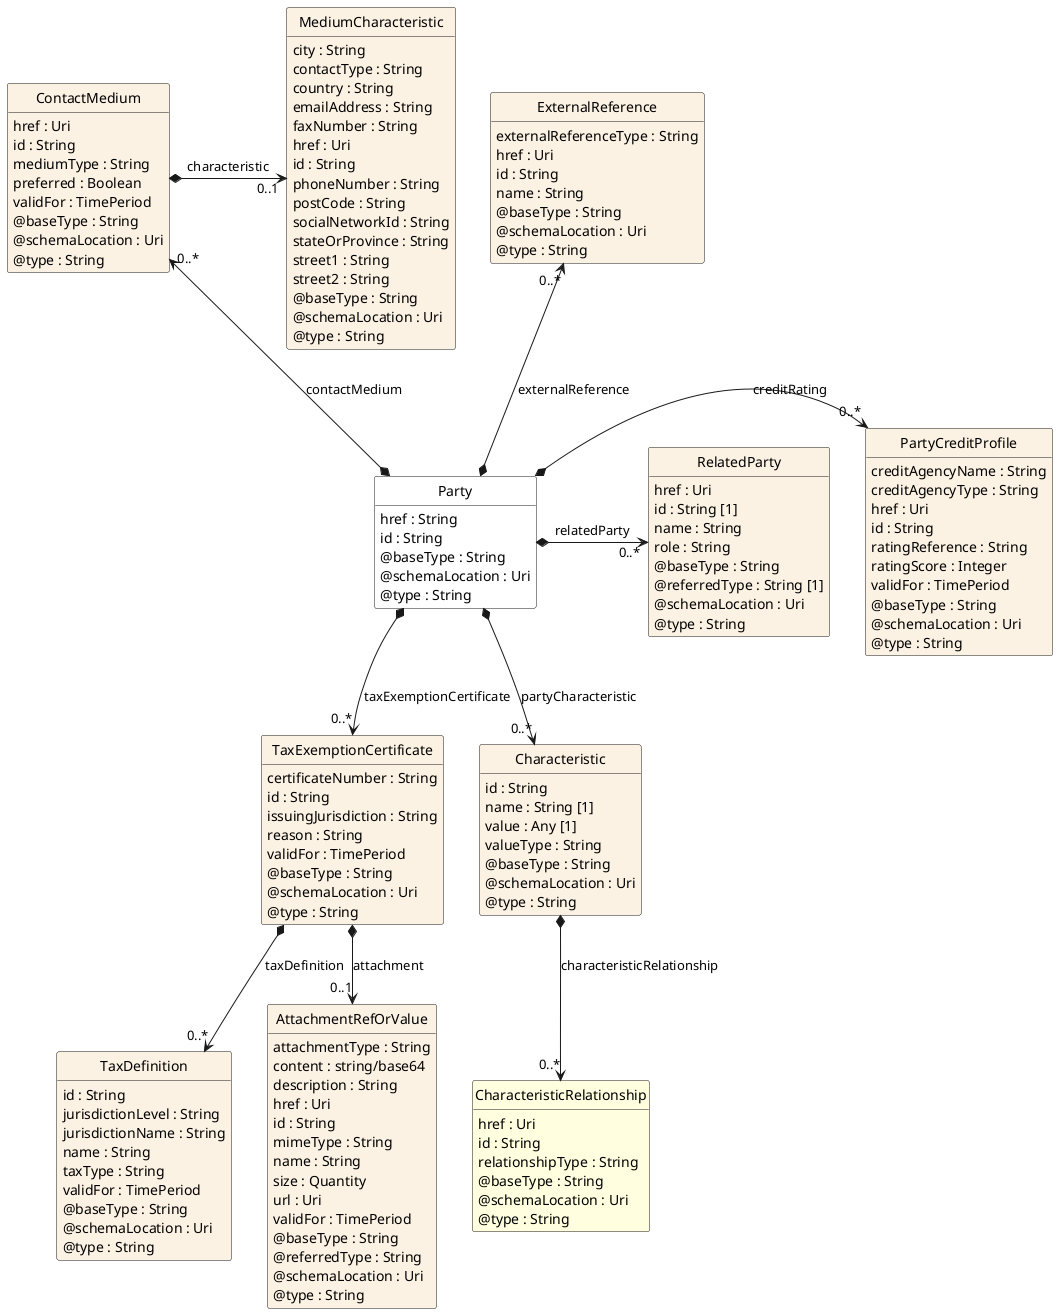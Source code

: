 @startuml
hide circle
hide methods
hide stereotype
show <<Enumeration>> stereotype
skinparam class {
   BackgroundColor<<Enumeration>> #E6F5F7
   BackgroundColor<<Ref>> #FFFFE0
   BackgroundColor<<Pivot>> #FFFFFFF
   BackgroundColor<<SimpleType>> #E2F0DA
   BackgroundColor #FCF2E3
}

class Party <<Pivot>> {
    href : String
    id : String
    @baseType : String
    @schemaLocation : Uri
    @type : String
}

class ExternalReference  {
    externalReferenceType : String
    href : Uri
    id : String
    name : String
    @baseType : String
    @schemaLocation : Uri
    @type : String
}

class TaxExemptionCertificate  {
    certificateNumber : String
    id : String
    issuingJurisdiction : String
    reason : String
    validFor : TimePeriod
    @baseType : String
    @schemaLocation : Uri
    @type : String
}

class TaxDefinition  {
    id : String
    jurisdictionLevel : String
    jurisdictionName : String
    name : String
    taxType : String
    validFor : TimePeriod
    @baseType : String
    @schemaLocation : Uri
    @type : String
}

class AttachmentRefOrValue  {
    attachmentType : String
    content : string/base64
    description : String
    href : Uri
    id : String
    mimeType : String
    name : String
    size : Quantity
    url : Uri
    validFor : TimePeriod
    @baseType : String
    @referredType : String
    @schemaLocation : Uri
    @type : String
}

class Characteristic  {
    id : String
    name : String [1]
    value : Any [1]
    valueType : String
    @baseType : String
    @schemaLocation : Uri
    @type : String
}

class CharacteristicRelationship  <<Ref>> {
    href : Uri
    id : String
    relationshipType : String
    @baseType : String
    @schemaLocation : Uri
    @type : String
}

class ContactMedium  {
    href : Uri
    id : String
    mediumType : String
    preferred : Boolean
    validFor : TimePeriod
    @baseType : String
    @schemaLocation : Uri
    @type : String
}

class MediumCharacteristic  {
    city : String
    contactType : String
    country : String
    emailAddress : String
    faxNumber : String
    href : Uri
    id : String
    phoneNumber : String
    postCode : String
    socialNetworkId : String
    stateOrProvince : String
    street1 : String
    street2 : String
    @baseType : String
    @schemaLocation : Uri
    @type : String
}

class RelatedParty  {
    href : Uri
    id : String [1]
    name : String
    role : String
    @baseType : String
    @referredType : String [1]
    @schemaLocation : Uri
    @type : String
}

class PartyCreditProfile  {
    creditAgencyName : String
    creditAgencyType : String
    href : Uri
    id : String
    ratingReference : String
    ratingScore : Integer
    validFor : TimePeriod
    @baseType : String
    @schemaLocation : Uri
    @type : String
}

PartyCreditProfile "0..*" <-left-* Party : creditRating

Party *-right-> "0..*" RelatedParty : relatedParty

ContactMedium "0..*" <--* Party : contactMedium

ExternalReference "0..*" <--* Party : externalReference

Party *-->  "0..*" Characteristic : partyCharacteristic

Party *-->  "0..*" TaxExemptionCertificate : taxExemptionCertificate

TaxExemptionCertificate *-->  "0..*" TaxDefinition : taxDefinition

TaxExemptionCertificate *-->  "0..1" AttachmentRefOrValue : attachment

Characteristic *-->  "0..*" CharacteristicRelationship : characteristicRelationship

ContactMedium *-right-> "0..1" MediumCharacteristic : characteristic

@enduml